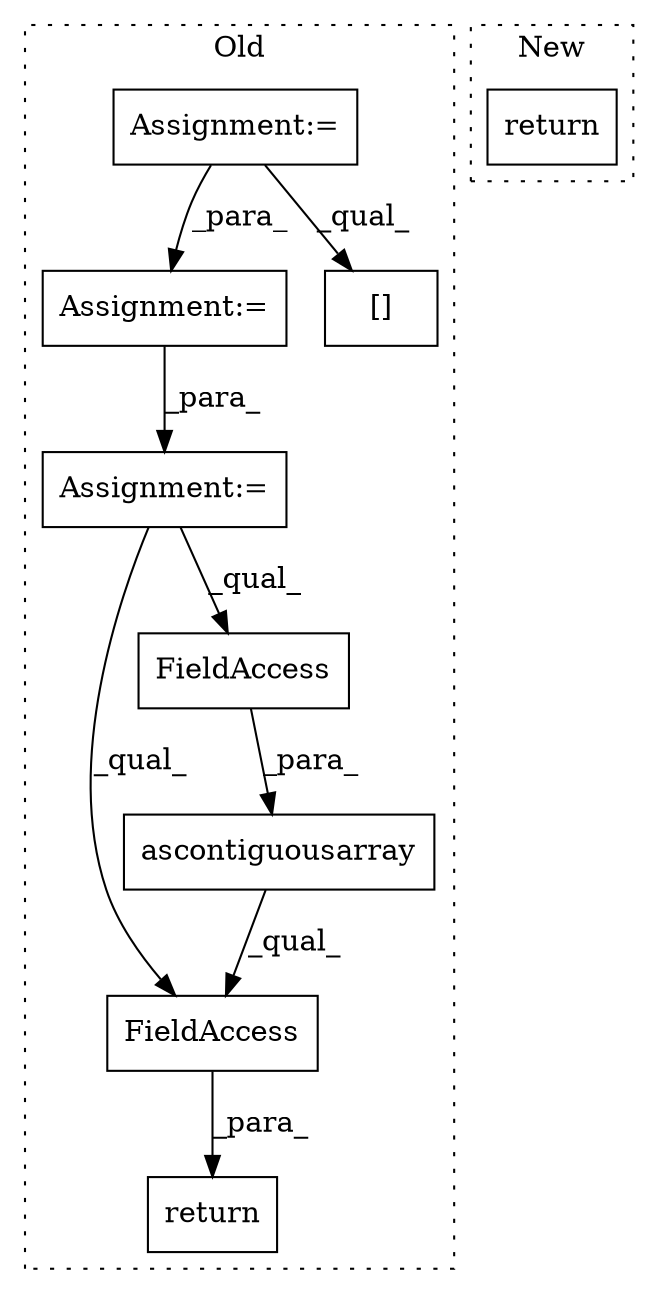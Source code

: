 digraph G {
subgraph cluster0 {
1 [label="ascontiguousarray" a="32" s="2432,2460" l="18,1" shape="box"];
3 [label="return" a="41" s="2419" l="7" shape="box"];
4 [label="Assignment:=" a="7" s="2174" l="1" shape="box"];
5 [label="FieldAccess" a="22" s="2426" l="37" shape="box"];
6 [label="FieldAccess" a="22" s="2450" l="10" shape="box"];
7 [label="Assignment:=" a="7" s="2379" l="1" shape="box"];
8 [label="Assignment:=" a="7" s="2318" l="24" shape="box"];
9 [label="[]" a="2" s="2192,2363" l="153,1" shape="box"];
label = "Old";
style="dotted";
}
subgraph cluster1 {
2 [label="return" a="41" s="1972" l="7" shape="box"];
label = "New";
style="dotted";
}
1 -> 5 [label="_qual_"];
4 -> 7 [label="_para_"];
5 -> 3 [label="_para_"];
6 -> 1 [label="_para_"];
7 -> 6 [label="_qual_"];
7 -> 5 [label="_qual_"];
8 -> 9 [label="_qual_"];
8 -> 4 [label="_para_"];
}